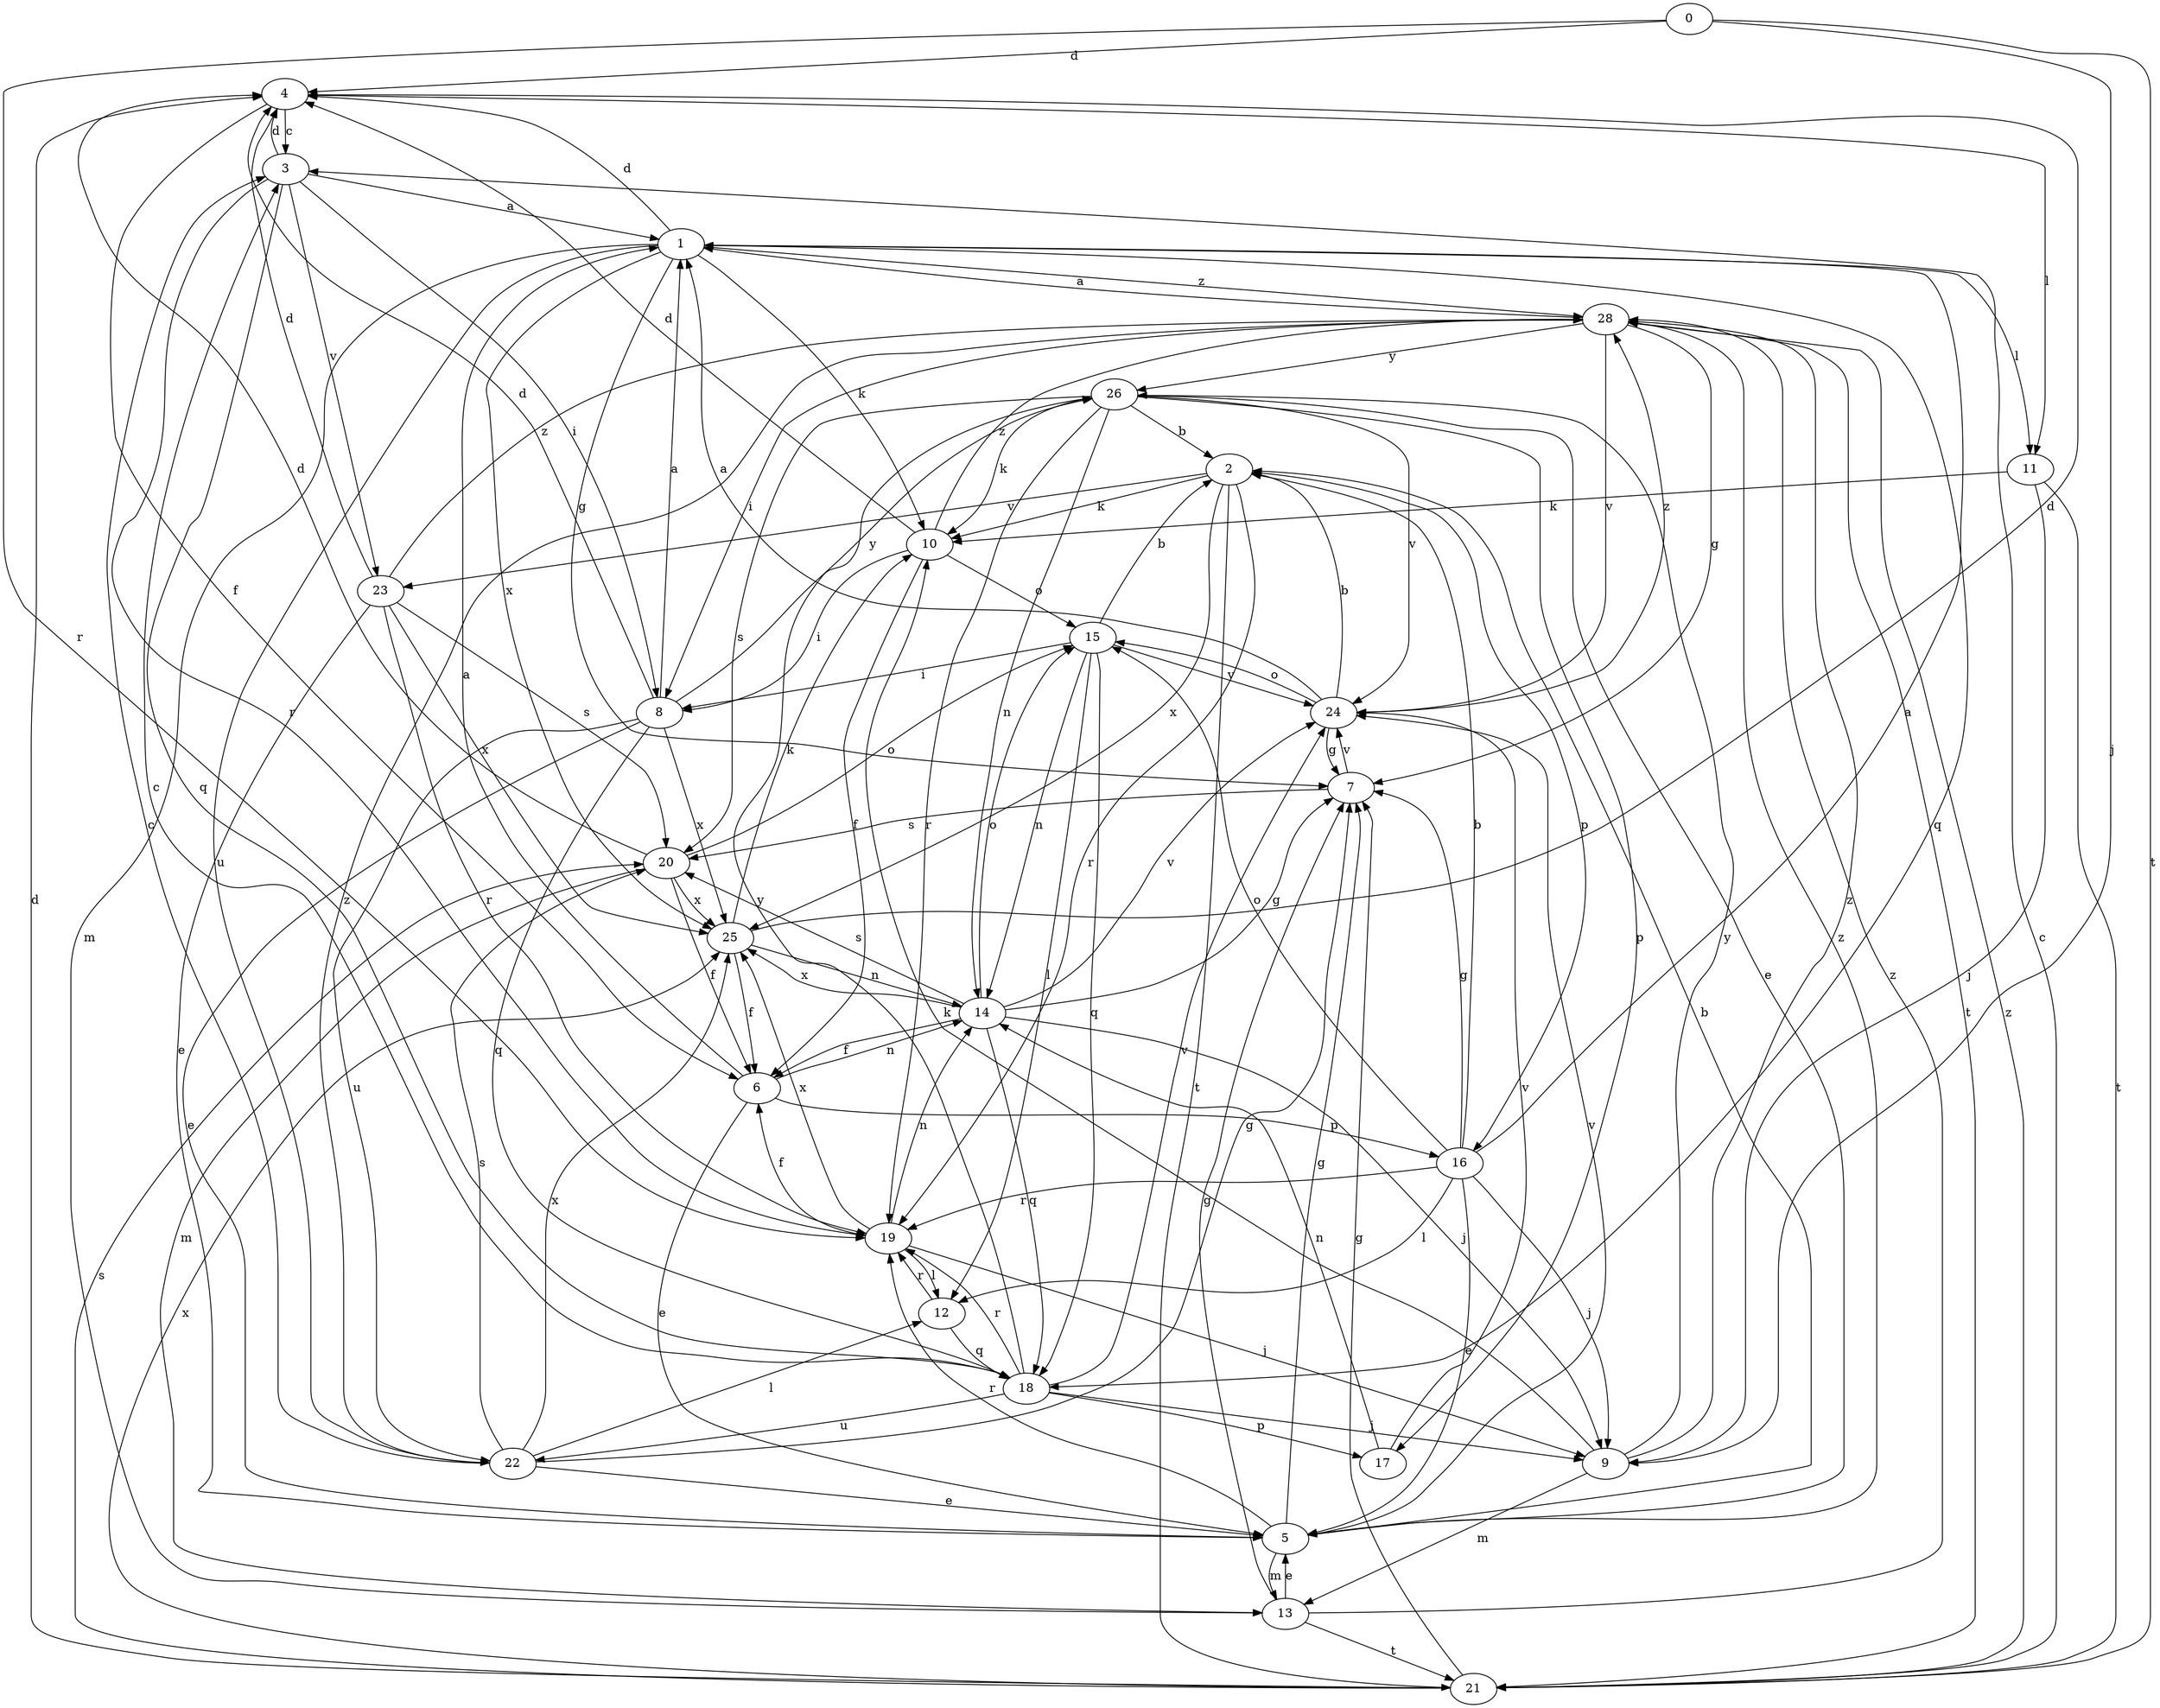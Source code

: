 strict digraph  {
0;
1;
2;
3;
4;
5;
6;
7;
8;
9;
10;
11;
12;
13;
14;
15;
16;
17;
18;
19;
20;
21;
22;
23;
24;
25;
26;
28;
0 -> 4  [label=d];
0 -> 9  [label=j];
0 -> 19  [label=r];
0 -> 21  [label=t];
1 -> 4  [label=d];
1 -> 7  [label=g];
1 -> 10  [label=k];
1 -> 11  [label=l];
1 -> 13  [label=m];
1 -> 18  [label=q];
1 -> 22  [label=u];
1 -> 25  [label=x];
1 -> 28  [label=z];
2 -> 10  [label=k];
2 -> 16  [label=p];
2 -> 19  [label=r];
2 -> 21  [label=t];
2 -> 23  [label=v];
2 -> 25  [label=x];
3 -> 1  [label=a];
3 -> 4  [label=d];
3 -> 8  [label=i];
3 -> 18  [label=q];
3 -> 19  [label=r];
3 -> 23  [label=v];
4 -> 3  [label=c];
4 -> 6  [label=f];
4 -> 11  [label=l];
5 -> 2  [label=b];
5 -> 7  [label=g];
5 -> 13  [label=m];
5 -> 19  [label=r];
5 -> 24  [label=v];
5 -> 28  [label=z];
6 -> 1  [label=a];
6 -> 5  [label=e];
6 -> 14  [label=n];
6 -> 16  [label=p];
7 -> 20  [label=s];
7 -> 24  [label=v];
8 -> 1  [label=a];
8 -> 4  [label=d];
8 -> 5  [label=e];
8 -> 18  [label=q];
8 -> 22  [label=u];
8 -> 25  [label=x];
8 -> 26  [label=y];
9 -> 10  [label=k];
9 -> 13  [label=m];
9 -> 26  [label=y];
9 -> 28  [label=z];
10 -> 4  [label=d];
10 -> 6  [label=f];
10 -> 8  [label=i];
10 -> 15  [label=o];
10 -> 28  [label=z];
11 -> 9  [label=j];
11 -> 10  [label=k];
11 -> 21  [label=t];
12 -> 18  [label=q];
12 -> 19  [label=r];
13 -> 5  [label=e];
13 -> 7  [label=g];
13 -> 21  [label=t];
13 -> 28  [label=z];
14 -> 6  [label=f];
14 -> 7  [label=g];
14 -> 9  [label=j];
14 -> 15  [label=o];
14 -> 18  [label=q];
14 -> 20  [label=s];
14 -> 24  [label=v];
14 -> 25  [label=x];
15 -> 2  [label=b];
15 -> 8  [label=i];
15 -> 12  [label=l];
15 -> 14  [label=n];
15 -> 18  [label=q];
15 -> 24  [label=v];
16 -> 1  [label=a];
16 -> 2  [label=b];
16 -> 5  [label=e];
16 -> 7  [label=g];
16 -> 9  [label=j];
16 -> 12  [label=l];
16 -> 15  [label=o];
16 -> 19  [label=r];
17 -> 14  [label=n];
17 -> 24  [label=v];
18 -> 3  [label=c];
18 -> 9  [label=j];
18 -> 17  [label=p];
18 -> 19  [label=r];
18 -> 22  [label=u];
18 -> 24  [label=v];
18 -> 26  [label=y];
19 -> 6  [label=f];
19 -> 9  [label=j];
19 -> 12  [label=l];
19 -> 14  [label=n];
19 -> 25  [label=x];
20 -> 4  [label=d];
20 -> 6  [label=f];
20 -> 13  [label=m];
20 -> 15  [label=o];
20 -> 25  [label=x];
21 -> 3  [label=c];
21 -> 4  [label=d];
21 -> 7  [label=g];
21 -> 20  [label=s];
21 -> 25  [label=x];
21 -> 28  [label=z];
22 -> 3  [label=c];
22 -> 5  [label=e];
22 -> 7  [label=g];
22 -> 12  [label=l];
22 -> 20  [label=s];
22 -> 25  [label=x];
22 -> 28  [label=z];
23 -> 4  [label=d];
23 -> 5  [label=e];
23 -> 19  [label=r];
23 -> 20  [label=s];
23 -> 25  [label=x];
23 -> 28  [label=z];
24 -> 1  [label=a];
24 -> 2  [label=b];
24 -> 7  [label=g];
24 -> 15  [label=o];
24 -> 28  [label=z];
25 -> 4  [label=d];
25 -> 6  [label=f];
25 -> 10  [label=k];
25 -> 14  [label=n];
26 -> 2  [label=b];
26 -> 5  [label=e];
26 -> 10  [label=k];
26 -> 14  [label=n];
26 -> 17  [label=p];
26 -> 19  [label=r];
26 -> 20  [label=s];
26 -> 24  [label=v];
28 -> 1  [label=a];
28 -> 7  [label=g];
28 -> 8  [label=i];
28 -> 21  [label=t];
28 -> 24  [label=v];
28 -> 26  [label=y];
}
